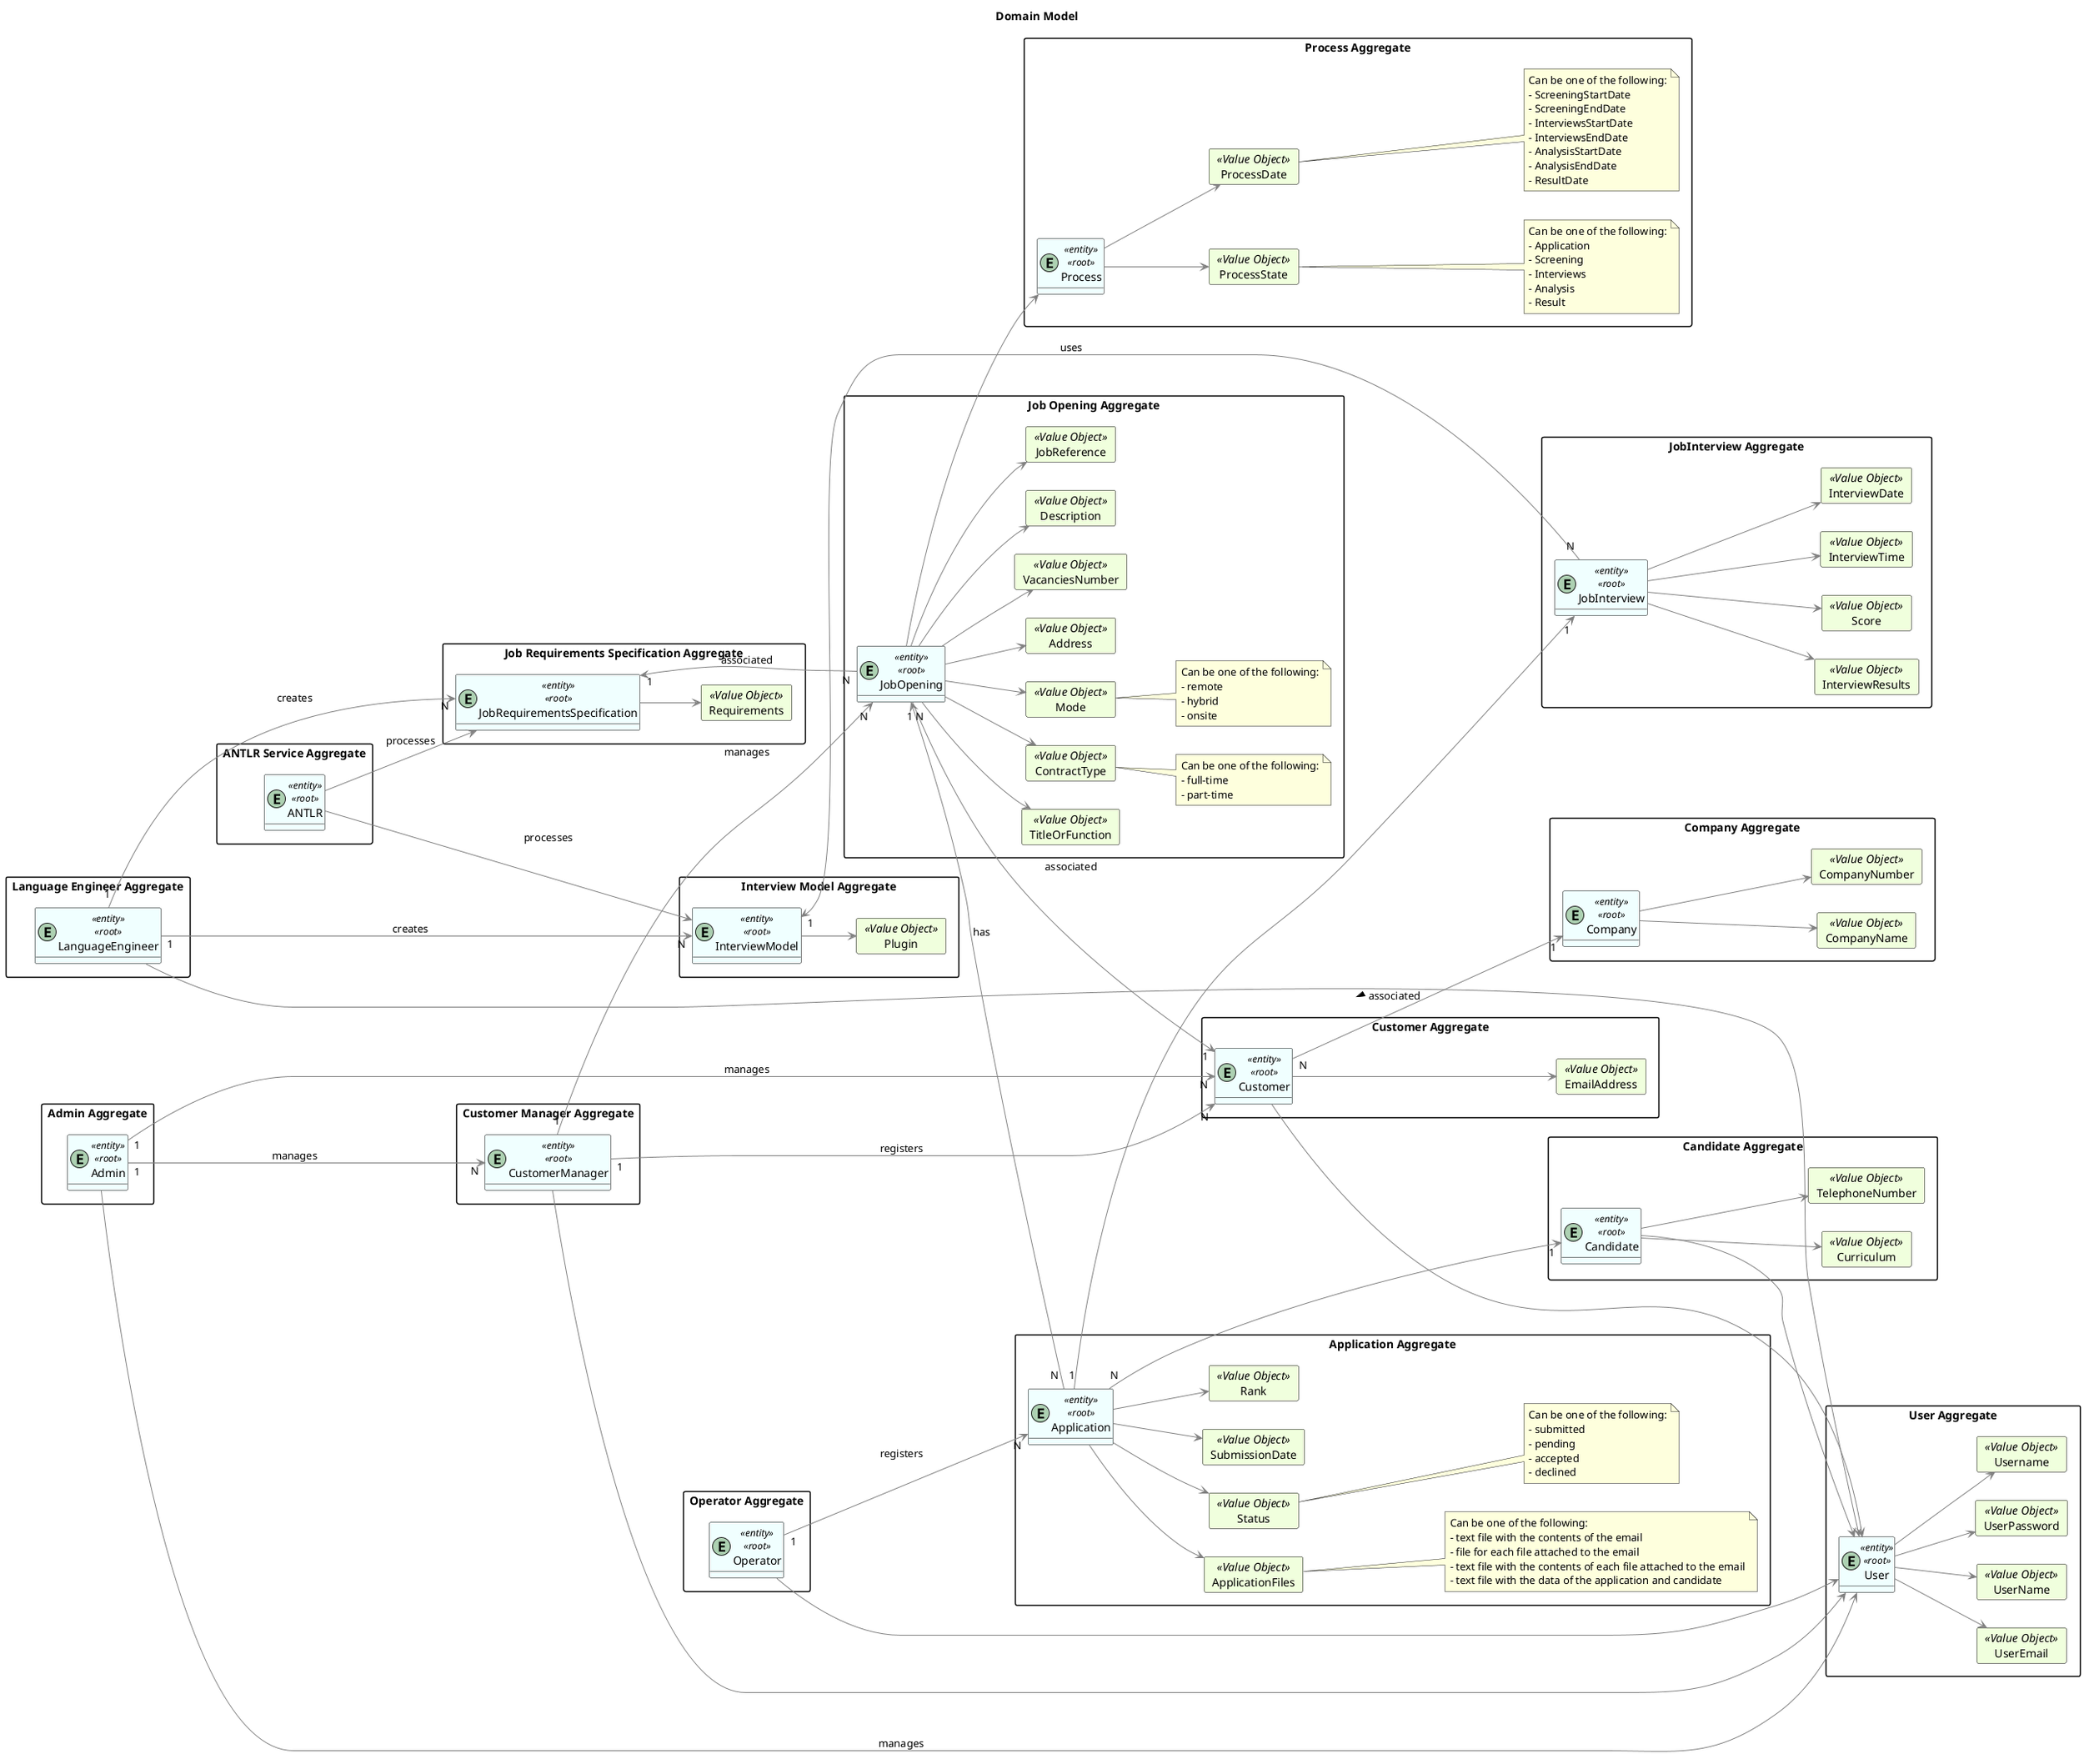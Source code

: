 @startuml
hide methods
left to right direction
'skinparam linetype ortho

Title "Domain Model"

skinparam class {
    LifeLineBorderColor DarkBlue
    LifeLineBackgroundColor APPLICATION
    BackgroundColor #F0FFFF
    ArrowColor grey
    BorderColor black
}

skinparam packageStyle rectangle

skinparam card {
    LifeLineBorderColor Green
    LifeLineBackgroundColor APPLICATION
    BackgroundColor #F0FFDD
    ArrowColor DarkGrey
    BorderColor Black
}


package "Customer Aggregate"{
entity Customer <<entity>><<root>>

    card EmailAddress <<Value Object>>{
    }

    Customer --> EmailAddress
}

package "Candidate Aggregate"{
entity Candidate <<entity>><<root>>

    card Curriculum <<Value Object>> {
    }
    card TelephoneNumber <<Value Object>>{
    }

    Candidate --> Curriculum
    Candidate --> TelephoneNumber
}

package "Job Requirements Specification Aggregate"{
entity JobRequirementsSpecification <<entity>><<root>>

    card Requirements <<Value Object>>{
    }

    JobRequirementsSpecification --> Requirements

}

package "Job Opening Aggregate"{
entity JobOpening <<entity>><<root>>

    card JobReference <<Value Object>> {
    }
    card TitleOrFunction <<Value Object>> {
    }
    card ContractType <<Value Object>> {
    }
    card Mode <<Value Object>> {
    }
    card Address <<Value Object>> {
    }
    card VacanciesNumber <<Value Object>> {
    }
    card Description <<Value Object>> {
    }

    JobOpening --> JobReference
    JobOpening --> TitleOrFunction
    JobOpening --> ContractType
    JobOpening --> Mode
    JobOpening --> Address
    JobOpening --> VacanciesNumber
    JobOpening --> Description

    note right of ContractType
        Can be one of the following:
        - full-time
        - part-time
    end note

    note right of Mode
         Can be one of the following:
         - remote
         - hybrid
         - onsite
    end note

}

package "User Aggregate"{
entity User <<entity>><<root>>

    card UserEmail <<Value Object>> {
    }
    card UserName <<Value Object>> {
    }
    card UserPassword <<Value Object>> {
    }
    card Username<<Value Object>> {
    }

    User --> UserEmail
    User --> UserName
    User --> Username
    User --> UserPassword

}

package "JobInterview Aggregate"{
entity JobInterview <<entity>><<root>>

     card InterviewResults <<Value Object>> {
     }
     card Score <<Value Object>> {
     }
     card InterviewTime <<Value Object>> {
     }
     card InterviewDate <<Value Object>> {
     }

     JobInterview --> InterviewResults
     JobInterview --> Score
     JobInterview --> InterviewTime
     JobInterview --> InterviewDate

}

package "Process Aggregate"{
entity Process <<entity>><<root>>

    card ProcessState <<Value Object>> {
    }
    card ProcessDate <<Value Object>> {
    }

    Process --> ProcessState
    Process --> ProcessDate

    note right of ProcessDate
        Can be one of the following:
        - ScreeningStartDate
        - ScreeningEndDate
        - InterviewsStartDate
        - InterviewsEndDate
        - AnalysisStartDate
        - AnalysisEndDate
        - ResultDate
    end note

    note right of ProcessState
        Can be one of the following:
        - Application
        - Screening
        - Interviews
        - Analysis
        - Result
    end note

}

package "Application Aggregate"{
entity Application <<entity>><<root>>

    card ApplicationFiles <<Value Object>>{
    }
    card Status <<Value Object>>{
    }
    card SubmissionDate <<Value Object>>{
    }
    card Rank <<Value Object>>{
    }

    Application --> ApplicationFiles
    Application --> Status
    Application --> SubmissionDate
    Application --> Rank

    note right of Status
        Can be one of the following:
        - submitted
        - pending
        - accepted
        - declined
    end note

    note right of ApplicationFiles
        Can be one of the following:
        - text file with the contents of the email
        - file for each file attached to the email
        - text file with the contents of each file attached to the email
        - text file with the data of the application and candidate
    end note

}

package "Interview Model Aggregate"{
entity InterviewModel <<entity>><<root>>

    card Plugin <<Value Object>> {
    }

    InterviewModel --> Plugin

}

package "Language Engineer Aggregate"{
entity LanguageEngineer <<entity>><<root>>

}

package "Admin Aggregate"{
entity Admin <<entity>><<root>>

}

package "Customer Manager Aggregate"{
entity CustomerManager <<entity>><<root>>

}

package "Operator Aggregate"{
    entity Operator <<entity>><<root>>

}

package "ANTLR Service Aggregate"{
    entity ANTLR <<entity>><<root>>

}

package "Company Aggregate" {
    entity Company <<entity>><<root>>

    card CompanyName <<Value Object>>{
    }
    card CompanyNumber <<Value Object>>{
    }

    Company --> CompanyName
    Company --> CompanyNumber
}

    JobOpening "1" <-- "N " Application : has
    JobOpening "N" ---> "1" Customer : associated
    JobOpening  --> Process

    Application "N" ---> "1" Candidate
    Application "1" ---> "1" JobInterview

    JobRequirementsSpecification "1" <--- "N" JobOpening : associated

    Admin "1" ---> "N" Customer : manages
    Admin "1" ---> "N" CustomerManager : manages

    CustomerManager "1" ---> "N" JobOpening : manages
    CustomerManager "1" ---> "N" Customer : registers

    Operator "1" ---> "N" Application : registers

    LanguageEngineer "1" ---> "N" JobRequirementsSpecification : creates
    LanguageEngineer "1" ---> "N" InterviewModel : creates

    InterviewModel "1" <--- "N" JobInterview : uses

    ANTLR --> JobRequirementsSpecification : processes
    ANTLR ---> InterviewModel : processes

    Admin ---> User: manages

    CustomerManager ---> User

    Operator --> User

    LanguageEngineer ---> User

    Customer ---> User
    Customer "N" --> "1" Company : associated <

    Candidate --> User

@enduml